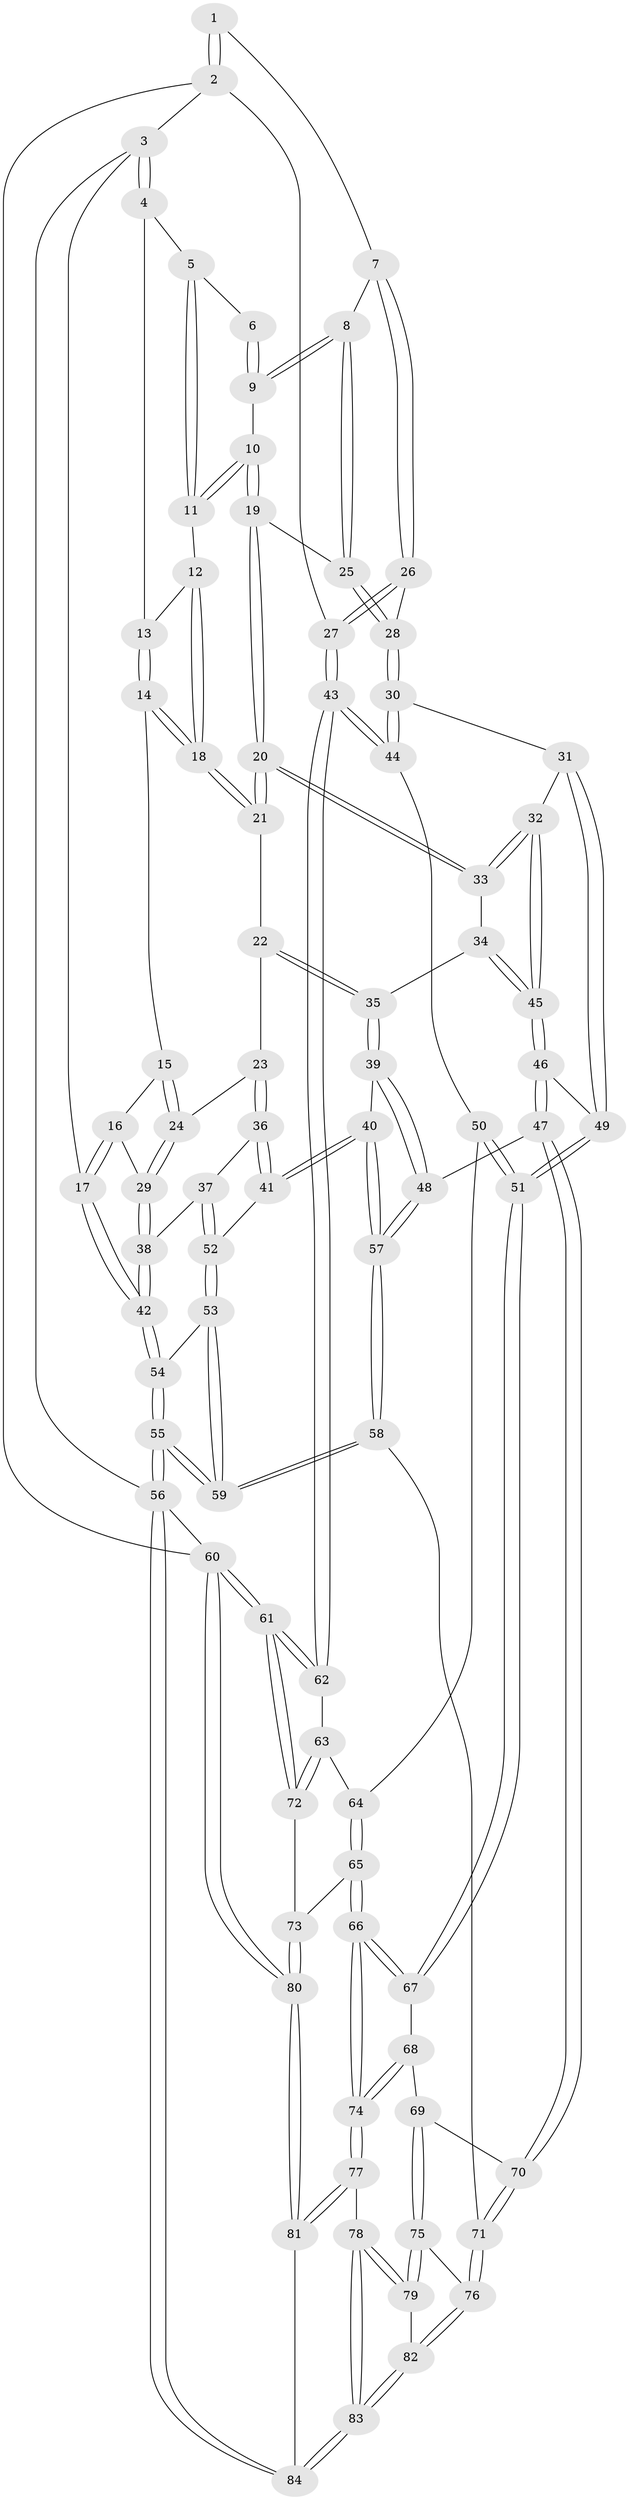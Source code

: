 // coarse degree distribution, {3: 0.15384615384615385, 7: 0.019230769230769232, 4: 0.4230769230769231, 5: 0.3269230769230769, 6: 0.07692307692307693}
// Generated by graph-tools (version 1.1) at 2025/52/02/27/25 19:52:40]
// undirected, 84 vertices, 207 edges
graph export_dot {
graph [start="1"]
  node [color=gray90,style=filled];
  1 [pos="+0.7219340781919852+0"];
  2 [pos="+1+0"];
  3 [pos="+0+0"];
  4 [pos="+0.09190379175479559+0"];
  5 [pos="+0.5032271388054191+0"];
  6 [pos="+0.5800632948078795+0"];
  7 [pos="+0.7809224846636126+0.10130911832808843"];
  8 [pos="+0.7680020802653857+0.10980706298336945"];
  9 [pos="+0.6569458140947542+0.0741662471181622"];
  10 [pos="+0.5790024712987324+0.1254299791914186"];
  11 [pos="+0.46728302394597054+0"];
  12 [pos="+0.41175715161185344+0.05955072739142872"];
  13 [pos="+0.2181806654126929+0"];
  14 [pos="+0.23216924390219645+0.08624915844881374"];
  15 [pos="+0.21493854852037036+0.1172632946165736"];
  16 [pos="+0.06209980344735828+0.12326823850727178"];
  17 [pos="+0+0"];
  18 [pos="+0.3943244951203308+0.09842563785202767"];
  19 [pos="+0.5745439453635156+0.1878360225412426"];
  20 [pos="+0.5400697296011233+0.22350971332957778"];
  21 [pos="+0.400237702904743+0.16405011597995675"];
  22 [pos="+0.35164617522382885+0.22294134170483226"];
  23 [pos="+0.2590494444398132+0.22931755249001393"];
  24 [pos="+0.23962875296401775+0.21833780104791012"];
  25 [pos="+0.7211811514308283+0.21146378612863653"];
  26 [pos="+0.9724344082288784+0.12270651220209615"];
  27 [pos="+1+0.12287923032959465"];
  28 [pos="+0.743661373549233+0.2870848797482253"];
  29 [pos="+0.12561295268191905+0.2645423216828074"];
  30 [pos="+0.7482178156005208+0.330387997407021"];
  31 [pos="+0.712674592341923+0.347590574679314"];
  32 [pos="+0.6688947420563005+0.33920552402552095"];
  33 [pos="+0.5399143583082292+0.23919656950941864"];
  34 [pos="+0.49899816900919725+0.32680212877476705"];
  35 [pos="+0.38574928573353184+0.3153955368035823"];
  36 [pos="+0.257914973160482+0.2797257183329002"];
  37 [pos="+0.15943184605754215+0.37800624212948164"];
  38 [pos="+0.09646332681649619+0.3251319375052428"];
  39 [pos="+0.33733766538018156+0.3967915624327021"];
  40 [pos="+0.3041357423992627+0.402369012024585"];
  41 [pos="+0.29226294095439803+0.39611150178090226"];
  42 [pos="+0+0.3924134650792167"];
  43 [pos="+1+0.27655020266486596"];
  44 [pos="+0.8347516849878792+0.3731402083284998"];
  45 [pos="+0.5201156543000677+0.39430929308075024"];
  46 [pos="+0.5121431387212098+0.4694694524659008"];
  47 [pos="+0.493202212282197+0.4861395203603375"];
  48 [pos="+0.4340975522373869+0.47523724387917843"];
  49 [pos="+0.6448597200998171+0.48782967922315423"];
  50 [pos="+0.8244411043964232+0.4594719596925716"];
  51 [pos="+0.6941689263535018+0.5539853151282182"];
  52 [pos="+0.17281876298595392+0.3952924359816042"];
  53 [pos="+0.15558735436588092+0.4923527352073768"];
  54 [pos="+0+0.4153245983743248"];
  55 [pos="+0+1"];
  56 [pos="+0+1"];
  57 [pos="+0.2461098273594464+0.6159532905489028"];
  58 [pos="+0.24059987054297996+0.6247367355588814"];
  59 [pos="+0.2068737887810072+0.6301163424744226"];
  60 [pos="+1+1"];
  61 [pos="+1+0.7417240629692317"];
  62 [pos="+1+0.43979533461701725"];
  63 [pos="+0.9920997873571692+0.5214827774941782"];
  64 [pos="+0.85963679825088+0.5196382597496402"];
  65 [pos="+0.841450022187523+0.6530781883397023"];
  66 [pos="+0.7688288892441261+0.6573645982249531"];
  67 [pos="+0.6967293495926727+0.5832131639930471"];
  68 [pos="+0.6032137559937603+0.6353812136705657"];
  69 [pos="+0.5268696830408287+0.6462353929677257"];
  70 [pos="+0.49198793685337805+0.5982059776814631"];
  71 [pos="+0.3002542587024922+0.6547614803802941"];
  72 [pos="+0.8942763733642829+0.6448920949931676"];
  73 [pos="+0.8472630759954419+0.6559734212760203"];
  74 [pos="+0.6906596841833668+0.8063795387723371"];
  75 [pos="+0.5179187385285068+0.7095198166186033"];
  76 [pos="+0.33460233701034386+0.7034854879818172"];
  77 [pos="+0.6627626838600389+0.9039961627321522"];
  78 [pos="+0.6170942056353659+0.8785988905302816"];
  79 [pos="+0.5292029040954129+0.793314684499493"];
  80 [pos="+1+1"];
  81 [pos="+0.7970099077095587+1"];
  82 [pos="+0.3745655414873351+0.8121411267432251"];
  83 [pos="+0.2886723746408901+0.9645969030796333"];
  84 [pos="+0.05583584956089158+1"];
  1 -- 2;
  1 -- 2;
  1 -- 7;
  2 -- 3;
  2 -- 27;
  2 -- 60;
  3 -- 4;
  3 -- 4;
  3 -- 17;
  3 -- 56;
  4 -- 5;
  4 -- 13;
  5 -- 6;
  5 -- 11;
  5 -- 11;
  6 -- 9;
  6 -- 9;
  7 -- 8;
  7 -- 26;
  7 -- 26;
  8 -- 9;
  8 -- 9;
  8 -- 25;
  8 -- 25;
  9 -- 10;
  10 -- 11;
  10 -- 11;
  10 -- 19;
  10 -- 19;
  11 -- 12;
  12 -- 13;
  12 -- 18;
  12 -- 18;
  13 -- 14;
  13 -- 14;
  14 -- 15;
  14 -- 18;
  14 -- 18;
  15 -- 16;
  15 -- 24;
  15 -- 24;
  16 -- 17;
  16 -- 17;
  16 -- 29;
  17 -- 42;
  17 -- 42;
  18 -- 21;
  18 -- 21;
  19 -- 20;
  19 -- 20;
  19 -- 25;
  20 -- 21;
  20 -- 21;
  20 -- 33;
  20 -- 33;
  21 -- 22;
  22 -- 23;
  22 -- 35;
  22 -- 35;
  23 -- 24;
  23 -- 36;
  23 -- 36;
  24 -- 29;
  24 -- 29;
  25 -- 28;
  25 -- 28;
  26 -- 27;
  26 -- 27;
  26 -- 28;
  27 -- 43;
  27 -- 43;
  28 -- 30;
  28 -- 30;
  29 -- 38;
  29 -- 38;
  30 -- 31;
  30 -- 44;
  30 -- 44;
  31 -- 32;
  31 -- 49;
  31 -- 49;
  32 -- 33;
  32 -- 33;
  32 -- 45;
  32 -- 45;
  33 -- 34;
  34 -- 35;
  34 -- 45;
  34 -- 45;
  35 -- 39;
  35 -- 39;
  36 -- 37;
  36 -- 41;
  36 -- 41;
  37 -- 38;
  37 -- 52;
  37 -- 52;
  38 -- 42;
  38 -- 42;
  39 -- 40;
  39 -- 48;
  39 -- 48;
  40 -- 41;
  40 -- 41;
  40 -- 57;
  40 -- 57;
  41 -- 52;
  42 -- 54;
  42 -- 54;
  43 -- 44;
  43 -- 44;
  43 -- 62;
  43 -- 62;
  44 -- 50;
  45 -- 46;
  45 -- 46;
  46 -- 47;
  46 -- 47;
  46 -- 49;
  47 -- 48;
  47 -- 70;
  47 -- 70;
  48 -- 57;
  48 -- 57;
  49 -- 51;
  49 -- 51;
  50 -- 51;
  50 -- 51;
  50 -- 64;
  51 -- 67;
  51 -- 67;
  52 -- 53;
  52 -- 53;
  53 -- 54;
  53 -- 59;
  53 -- 59;
  54 -- 55;
  54 -- 55;
  55 -- 56;
  55 -- 56;
  55 -- 59;
  55 -- 59;
  56 -- 84;
  56 -- 84;
  56 -- 60;
  57 -- 58;
  57 -- 58;
  58 -- 59;
  58 -- 59;
  58 -- 71;
  60 -- 61;
  60 -- 61;
  60 -- 80;
  60 -- 80;
  61 -- 62;
  61 -- 62;
  61 -- 72;
  61 -- 72;
  62 -- 63;
  63 -- 64;
  63 -- 72;
  63 -- 72;
  64 -- 65;
  64 -- 65;
  65 -- 66;
  65 -- 66;
  65 -- 73;
  66 -- 67;
  66 -- 67;
  66 -- 74;
  66 -- 74;
  67 -- 68;
  68 -- 69;
  68 -- 74;
  68 -- 74;
  69 -- 70;
  69 -- 75;
  69 -- 75;
  70 -- 71;
  70 -- 71;
  71 -- 76;
  71 -- 76;
  72 -- 73;
  73 -- 80;
  73 -- 80;
  74 -- 77;
  74 -- 77;
  75 -- 76;
  75 -- 79;
  75 -- 79;
  76 -- 82;
  76 -- 82;
  77 -- 78;
  77 -- 81;
  77 -- 81;
  78 -- 79;
  78 -- 79;
  78 -- 83;
  78 -- 83;
  79 -- 82;
  80 -- 81;
  80 -- 81;
  81 -- 84;
  82 -- 83;
  82 -- 83;
  83 -- 84;
  83 -- 84;
}
